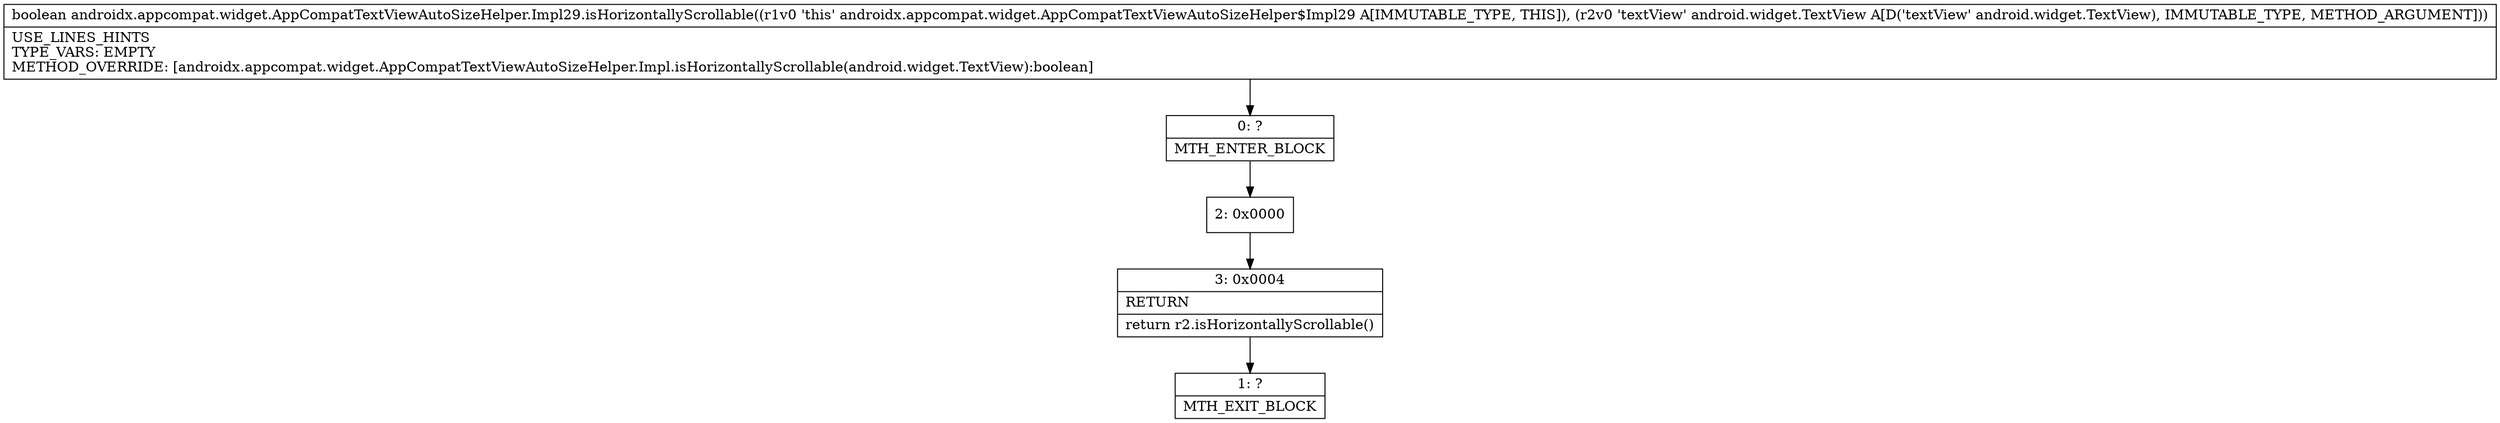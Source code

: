 digraph "CFG forandroidx.appcompat.widget.AppCompatTextViewAutoSizeHelper.Impl29.isHorizontallyScrollable(Landroid\/widget\/TextView;)Z" {
Node_0 [shape=record,label="{0\:\ ?|MTH_ENTER_BLOCK\l}"];
Node_2 [shape=record,label="{2\:\ 0x0000}"];
Node_3 [shape=record,label="{3\:\ 0x0004|RETURN\l|return r2.isHorizontallyScrollable()\l}"];
Node_1 [shape=record,label="{1\:\ ?|MTH_EXIT_BLOCK\l}"];
MethodNode[shape=record,label="{boolean androidx.appcompat.widget.AppCompatTextViewAutoSizeHelper.Impl29.isHorizontallyScrollable((r1v0 'this' androidx.appcompat.widget.AppCompatTextViewAutoSizeHelper$Impl29 A[IMMUTABLE_TYPE, THIS]), (r2v0 'textView' android.widget.TextView A[D('textView' android.widget.TextView), IMMUTABLE_TYPE, METHOD_ARGUMENT]))  | USE_LINES_HINTS\lTYPE_VARS: EMPTY\lMETHOD_OVERRIDE: [androidx.appcompat.widget.AppCompatTextViewAutoSizeHelper.Impl.isHorizontallyScrollable(android.widget.TextView):boolean]\l}"];
MethodNode -> Node_0;Node_0 -> Node_2;
Node_2 -> Node_3;
Node_3 -> Node_1;
}

